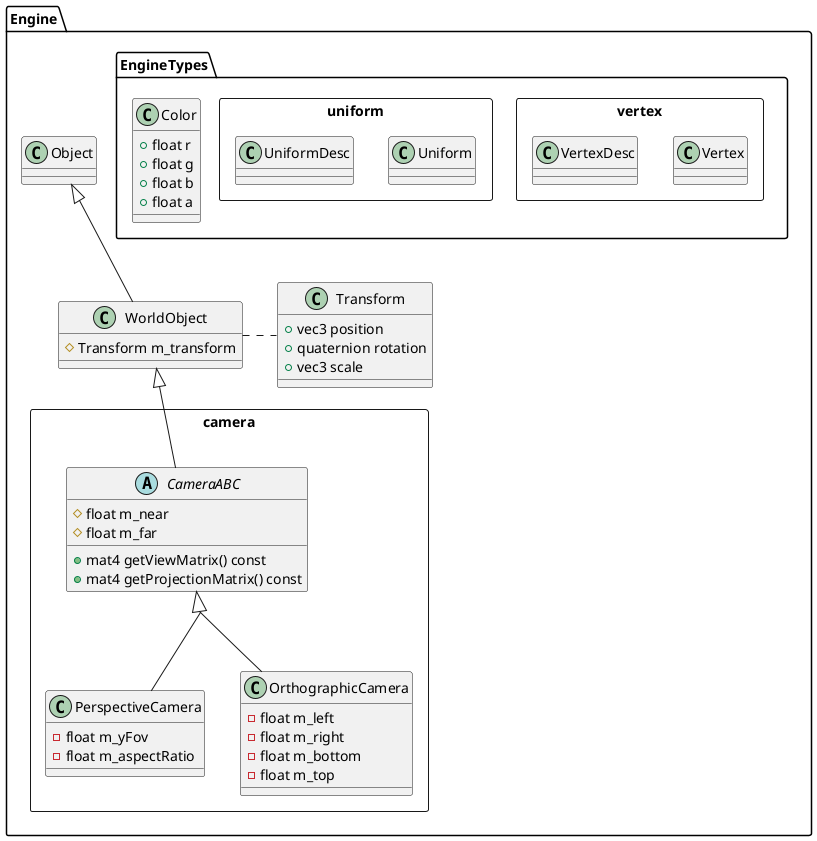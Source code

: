 @startuml Engine
skinparam groupInheritance 2

package Engine
{
    class Transform
    {
        + vec3 position
        + quaternion rotation
        + vec3 scale
    }
    class Object
    class WorldObject
    {
        # Transform m_transform
    }
    WorldObject .right. Transform
    Object <|-- WorldObject

    package camera << Rectangle >>
    {
        abstract CameraABC
        {
            # float m_near
            # float m_far

            + mat4 getViewMatrix() const
            + mat4 getProjectionMatrix() const
        }
        WorldObject <|-- CameraABC
        class PerspectiveCamera
        {
            - float m_yFov
            - float m_aspectRatio
        }
        CameraABC <|-- PerspectiveCamera
        class OrthographicCamera
        {
            - float m_left
            - float m_right
            - float m_bottom
            - float m_top
        }
        CameraABC <|-- OrthographicCamera
    }

    package EngineTypes
    {
        class Color
        {
            + float r
            + float g
            + float b
            + float a
        }
        package vertex << Rectangle >>
        {
            class Vertex
            class VertexDesc
        }
        package uniform << Rectangle >>
        {
            class Uniform
            class UniformDesc
        }
    }
}

@enduml
